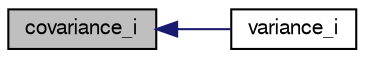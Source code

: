 digraph "covariance_i"
{
  edge [fontname="FreeSans",fontsize="10",labelfontname="FreeSans",labelfontsize="10"];
  node [fontname="FreeSans",fontsize="10",shape=record];
  rankdir="LR";
  Node1 [label="covariance_i",height=0.2,width=0.4,color="black", fillcolor="grey75", style="filled", fontcolor="black"];
  Node1 -> Node2 [dir="back",color="midnightblue",fontsize="10",style="solid",fontname="FreeSans"];
  Node2 [label="variance_i",height=0.2,width=0.4,color="black", fillcolor="white", style="filled",URL="$pprz__stat_8h.html#a50abca98517a26ee5a4e1f3e6e9e0f56",tooltip="Compute the variance of an array of values (integer). "];
}
